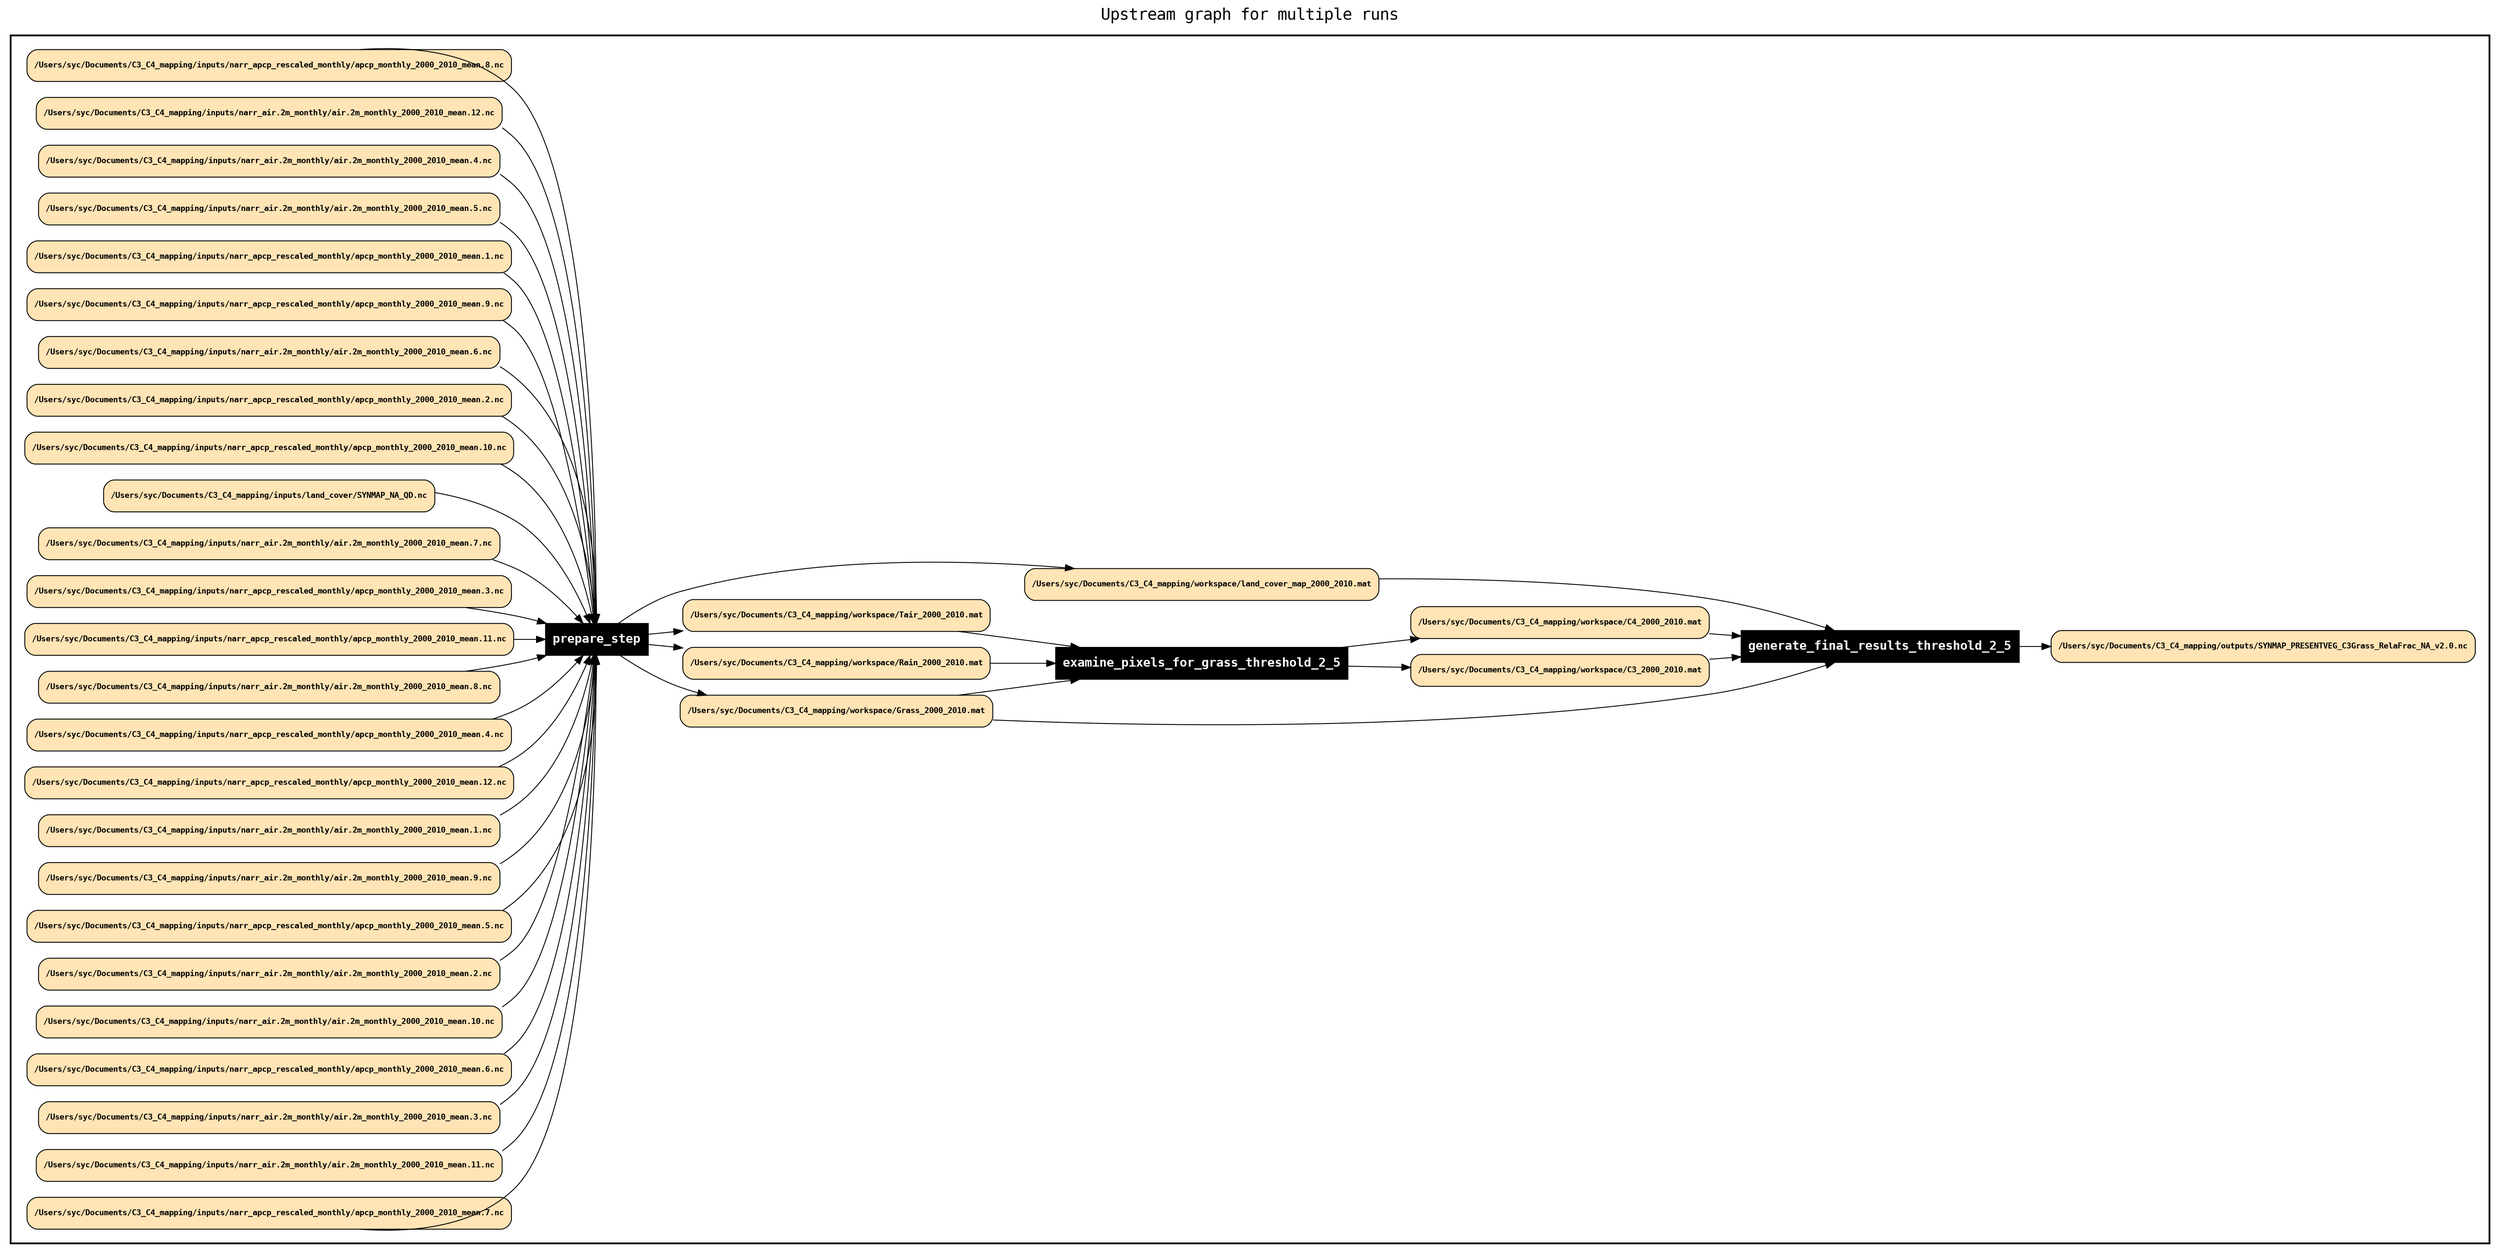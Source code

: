
digraph yw_data_view {
rankdir=LR
fontname=Courier; fontsize=18; labelloc=t
label="Upstream graph for multiple runs"
subgraph cluster_workflow { label=""; color=black; penwidth=2
subgraph cluster_workflow_inner { label=""; color=white
node[shape=box style=filled fillcolor="black" peripheries=1 fontname="Courier-Bold" fontcolor=white]
examine_pixels_for_grass_threshold_2_5
prepare_step
generate_final_results_threshold_2_5
node[shape=box style="rounded,filled" fillcolor="#FFE4B5" peripheries=1 fontname="Courier-Bold" fontsize=9 fontcolor=black]
"1CDD6CBC4B49343588641240FFC7D8D95E329C2443E02028A5D4DBC691296D49" [label="/Users/syc/Documents/C3_C4_mapping/inputs/narr_apcp_rescaled_monthly/apcp_monthly_2000_2010_mean.8.nc"]
"A95C36F1BEAA92D5AF6D64475233926ED75CB4AD5F712B3752E967D2397D3557" [label="/Users/syc/Documents/C3_C4_mapping/inputs/narr_air.2m_monthly/air.2m_monthly_2000_2010_mean.12.nc"]
"C8DBF4422E63F5C80AF7E448A9C8EF1E6BB2DDE0347E272B9A79A13275D5C65B" [label="/Users/syc/Documents/C3_C4_mapping/inputs/narr_air.2m_monthly/air.2m_monthly_2000_2010_mean.4.nc"]
"CD810700A529A9C5A19F493C967CE953016C0617E329F9F02BF63E4F8F147314" [label="/Users/syc/Documents/C3_C4_mapping/inputs/narr_air.2m_monthly/air.2m_monthly_2000_2010_mean.5.nc"]
"58C4CEFE49F168D954AC423E967370E1C14C7F4A7735DB77DD76D22BCF2517E4" [label="/Users/syc/Documents/C3_C4_mapping/inputs/narr_apcp_rescaled_monthly/apcp_monthly_2000_2010_mean.1.nc"]
"7905923272AF2C50A905C4A2EE4FA5FCCB11FC88C845F58F2DBB7994312F84B7" [label="/Users/syc/Documents/C3_C4_mapping/inputs/narr_apcp_rescaled_monthly/apcp_monthly_2000_2010_mean.9.nc"]
"E30030F5FB22D0F2539D35CC24D4F9D85BBD49F29877171B2EFAC52AEC38F47D" [label="/Users/syc/Documents/C3_C4_mapping/workspace/Rain_2000_2010.mat"]
"E30030F5FB22D0F2539D35CC24D4F9D85BBD49F29877171B2EFAC52AEC38F47D" [label="/Users/syc/Documents/C3_C4_mapping/workspace/Rain_2000_2010.mat"]
"E30030F5FB22D0F2539D35CC24D4F9D85BBD49F29877171B2EFAC52AEC38F47D" [label="/Users/syc/Documents/C3_C4_mapping/workspace/Rain_2000_2010.mat"]
"0C46DBB4A07906AF9F91F09E04919A90108FEE10453F096E1079841CAA0C001D" [label="/Users/syc/Documents/C3_C4_mapping/outputs/SYNMAP_PRESENTVEG_C3Grass_RelaFrac_NA_v2.0.nc"]
"8115888C619C2D8799EB5D1F66F3AC469BBD75536D17F50E3D400BB5E3581F47" [label="/Users/syc/Documents/C3_C4_mapping/workspace/Grass_2000_2010.mat"]
"8115888C619C2D8799EB5D1F66F3AC469BBD75536D17F50E3D400BB5E3581F47" [label="/Users/syc/Documents/C3_C4_mapping/workspace/Grass_2000_2010.mat"]
"8115888C619C2D8799EB5D1F66F3AC469BBD75536D17F50E3D400BB5E3581F47" [label="/Users/syc/Documents/C3_C4_mapping/workspace/Grass_2000_2010.mat"]
"8115888C619C2D8799EB5D1F66F3AC469BBD75536D17F50E3D400BB5E3581F47" [label="/Users/syc/Documents/C3_C4_mapping/workspace/Grass_2000_2010.mat"]
"8115888C619C2D8799EB5D1F66F3AC469BBD75536D17F50E3D400BB5E3581F47" [label="/Users/syc/Documents/C3_C4_mapping/workspace/Grass_2000_2010.mat"]
"3606623B1031344BAD21823733C6F45E9950C1D2BC092DF3C02A84606E162B81" [label="/Users/syc/Documents/C3_C4_mapping/inputs/narr_air.2m_monthly/air.2m_monthly_2000_2010_mean.6.nc"]
"5B33CD6DE4C825B6EE8F447DB0047E78E4F4E33DFB0D56723BA614C622EEB470" [label="/Users/syc/Documents/C3_C4_mapping/inputs/narr_apcp_rescaled_monthly/apcp_monthly_2000_2010_mean.2.nc"]
"6FDA536154E1D8843433E2779D96D0F0DB882A0FE208128CF05F2711C1A27CC5" [label="/Users/syc/Documents/C3_C4_mapping/inputs/narr_apcp_rescaled_monthly/apcp_monthly_2000_2010_mean.10.nc"]
"146CAEDE18E76B699FBC69AD01A4768889358957CB5EE470002CD1B8AB96FB0D" [label="/Users/syc/Documents/C3_C4_mapping/inputs/land_cover/SYNMAP_NA_QD.nc"]
"9CEB2AC2702DF4A80950CA1347691DEC62F0F9B32DA25B6DB42F6E4A15AAE980" [label="/Users/syc/Documents/C3_C4_mapping/inputs/narr_air.2m_monthly/air.2m_monthly_2000_2010_mean.7.nc"]
"C53FA0776E9D38564ECBD29F09E8DEAF3ACC8B4499298E15A73C007D7B805C32" [label="/Users/syc/Documents/C3_C4_mapping/inputs/narr_apcp_rescaled_monthly/apcp_monthly_2000_2010_mean.3.nc"]
"2EF6924F4824E33DC3785E76EB4BA4CC3B719C720C47E50CB03DA763019C95AE" [label="/Users/syc/Documents/C3_C4_mapping/inputs/narr_apcp_rescaled_monthly/apcp_monthly_2000_2010_mean.11.nc"]
"6D5586A1EE8628DB8CA0909E7876442ABA813C31698B9FC11A13AFAF37444CCB" [label="/Users/syc/Documents/C3_C4_mapping/inputs/narr_air.2m_monthly/air.2m_monthly_2000_2010_mean.8.nc"]
"BF613CC21E5139F3F56FEDE81FB457614E2DDDF3D17D7FCFDB245F5030E040EF" [label="/Users/syc/Documents/C3_C4_mapping/inputs/narr_apcp_rescaled_monthly/apcp_monthly_2000_2010_mean.4.nc"]
"D5821A7D33D9945DA78C5538D6254F0A0039856ACF4C45640E8C8BAC0B61F41A" [label="/Users/syc/Documents/C3_C4_mapping/inputs/narr_apcp_rescaled_monthly/apcp_monthly_2000_2010_mean.12.nc"]
"63C4ECEF94847C23631F3310218BAE1EAE3B05C011247335F6A9E55BA9D37E58" [label="/Users/syc/Documents/C3_C4_mapping/inputs/narr_air.2m_monthly/air.2m_monthly_2000_2010_mean.1.nc"]
"EDC855FCB78B3EC39587E754363E68455EFCBCB2DF2EB83F6F1F595184D1152C" [label="/Users/syc/Documents/C3_C4_mapping/inputs/narr_air.2m_monthly/air.2m_monthly_2000_2010_mean.9.nc"]
"A691D2A9283F29CF817D7EF4345275E85EF0FE62D0FD74A87026E8C34DB82732" [label="/Users/syc/Documents/C3_C4_mapping/inputs/narr_apcp_rescaled_monthly/apcp_monthly_2000_2010_mean.5.nc"]
"88749C888762E88A5DD548502830328D7AB4804245C20C4B8594CE173B44F603" [label="/Users/syc/Documents/C3_C4_mapping/inputs/narr_air.2m_monthly/air.2m_monthly_2000_2010_mean.2.nc"]
"EBB49302CBEF26B0CA8AEF8483C69E9FE80532F4DFB3A9BD98C600324A43F6C3" [label="/Users/syc/Documents/C3_C4_mapping/inputs/narr_air.2m_monthly/air.2m_monthly_2000_2010_mean.10.nc"]
"A806C3DBAE01848D744C05997CD57B19EA6952CBDB7DEE3E39447864A8A8EE74" [label="/Users/syc/Documents/C3_C4_mapping/inputs/narr_apcp_rescaled_monthly/apcp_monthly_2000_2010_mean.6.nc"]
"65DD1DF1967A1CEFDFEDD27758298E7E0D597466C10C01A23597BD669A7CB887" [label="/Users/syc/Documents/C3_C4_mapping/workspace/land_cover_map_2000_2010.mat"]
"65DD1DF1967A1CEFDFEDD27758298E7E0D597466C10C01A23597BD669A7CB887" [label="/Users/syc/Documents/C3_C4_mapping/workspace/land_cover_map_2000_2010.mat"]
"65DD1DF1967A1CEFDFEDD27758298E7E0D597466C10C01A23597BD669A7CB887" [label="/Users/syc/Documents/C3_C4_mapping/workspace/land_cover_map_2000_2010.mat"]
"70BDC55B1CB42B3F2C4ECE8544E84C6B46FD3A190D028162B33A653544691E64" [label="/Users/syc/Documents/C3_C4_mapping/workspace/C3_2000_2010.mat"]
"70BDC55B1CB42B3F2C4ECE8544E84C6B46FD3A190D028162B33A653544691E64" [label="/Users/syc/Documents/C3_C4_mapping/workspace/C3_2000_2010.mat"]
"DB290F1948C36B5B58221B2AA19FB5D35C4C836020B0FD2E7F3358D0357C9E12" [label="/Users/syc/Documents/C3_C4_mapping/inputs/narr_air.2m_monthly/air.2m_monthly_2000_2010_mean.3.nc"]
"830C305341047E53FA500D47C18E3A60FC017853E6290EE907615CA4296F1A85" [label="/Users/syc/Documents/C3_C4_mapping/inputs/narr_air.2m_monthly/air.2m_monthly_2000_2010_mean.11.nc"]
"7918730F93CD56CE2C6242CF812287ABC460A990576A5E1355ED89C61196F7EA" [label="/Users/syc/Documents/C3_C4_mapping/inputs/narr_apcp_rescaled_monthly/apcp_monthly_2000_2010_mean.7.nc"]
"656CC995E1A12D144D9B64AF03AB0A8D7C17EC343C7EABFC0D6044AAF4FEB200" [label="/Users/syc/Documents/C3_C4_mapping/workspace/Tair_2000_2010.mat"]
"656CC995E1A12D144D9B64AF03AB0A8D7C17EC343C7EABFC0D6044AAF4FEB200" [label="/Users/syc/Documents/C3_C4_mapping/workspace/Tair_2000_2010.mat"]
"656CC995E1A12D144D9B64AF03AB0A8D7C17EC343C7EABFC0D6044AAF4FEB200" [label="/Users/syc/Documents/C3_C4_mapping/workspace/Tair_2000_2010.mat"]
"E614BAC90E95D162AB82B832C7607B60E6FDBF2C4A3D95AEB99F4AE27F142965" [label="/Users/syc/Documents/C3_C4_mapping/workspace/C4_2000_2010.mat"]
"E614BAC90E95D162AB82B832C7607B60E6FDBF2C4A3D95AEB99F4AE27F142965" [label="/Users/syc/Documents/C3_C4_mapping/workspace/C4_2000_2010.mat"]
}}
"C53FA0776E9D38564ECBD29F09E8DEAF3ACC8B4499298E15A73C007D7B805C32" -> "prepare_step"
"9CEB2AC2702DF4A80950CA1347691DEC62F0F9B32DA25B6DB42F6E4A15AAE980" -> "prepare_step"
"146CAEDE18E76B699FBC69AD01A4768889358957CB5EE470002CD1B8AB96FB0D" -> "prepare_step"
"2EF6924F4824E33DC3785E76EB4BA4CC3B719C720C47E50CB03DA763019C95AE" -> "prepare_step"
"BF613CC21E5139F3F56FEDE81FB457614E2DDDF3D17D7FCFDB245F5030E040EF" -> "prepare_step"
"6D5586A1EE8628DB8CA0909E7876442ABA813C31698B9FC11A13AFAF37444CCB" -> "prepare_step"
"D5821A7D33D9945DA78C5538D6254F0A0039856ACF4C45640E8C8BAC0B61F41A" -> "prepare_step"
"A691D2A9283F29CF817D7EF4345275E85EF0FE62D0FD74A87026E8C34DB82732" -> "prepare_step"
"EDC855FCB78B3EC39587E754363E68455EFCBCB2DF2EB83F6F1F595184D1152C" -> "prepare_step"
"63C4ECEF94847C23631F3310218BAE1EAE3B05C011247335F6A9E55BA9D37E58" -> "prepare_step"
"A806C3DBAE01848D744C05997CD57B19EA6952CBDB7DEE3E39447864A8A8EE74" -> "prepare_step"
"EBB49302CBEF26B0CA8AEF8483C69E9FE80532F4DFB3A9BD98C600324A43F6C3" -> "prepare_step"
"88749C888762E88A5DD548502830328D7AB4804245C20C4B8594CE173B44F603" -> "prepare_step"
"65DD1DF1967A1CEFDFEDD27758298E7E0D597466C10C01A23597BD669A7CB887" -> "generate_final_results_threshold_2_5"
"70BDC55B1CB42B3F2C4ECE8544E84C6B46FD3A190D028162B33A653544691E64" -> "generate_final_results_threshold_2_5"
"7918730F93CD56CE2C6242CF812287ABC460A990576A5E1355ED89C61196F7EA" -> "prepare_step"
"830C305341047E53FA500D47C18E3A60FC017853E6290EE907615CA4296F1A85" -> "prepare_step"
"DB290F1948C36B5B58221B2AA19FB5D35C4C836020B0FD2E7F3358D0357C9E12" -> "prepare_step"
"E614BAC90E95D162AB82B832C7607B60E6FDBF2C4A3D95AEB99F4AE27F142965" -> "generate_final_results_threshold_2_5"
"656CC995E1A12D144D9B64AF03AB0A8D7C17EC343C7EABFC0D6044AAF4FEB200" -> "examine_pixels_for_grass_threshold_2_5"
"1CDD6CBC4B49343588641240FFC7D8D95E329C2443E02028A5D4DBC691296D49" -> "prepare_step"
"A95C36F1BEAA92D5AF6D64475233926ED75CB4AD5F712B3752E967D2397D3557" -> "prepare_step"
"C8DBF4422E63F5C80AF7E448A9C8EF1E6BB2DDE0347E272B9A79A13275D5C65B" -> "prepare_step"
"7905923272AF2C50A905C4A2EE4FA5FCCB11FC88C845F58F2DBB7994312F84B7" -> "prepare_step"
"58C4CEFE49F168D954AC423E967370E1C14C7F4A7735DB77DD76D22BCF2517E4" -> "prepare_step"
"CD810700A529A9C5A19F493C967CE953016C0617E329F9F02BF63E4F8F147314" -> "prepare_step"
"E30030F5FB22D0F2539D35CC24D4F9D85BBD49F29877171B2EFAC52AEC38F47D" -> "examine_pixels_for_grass_threshold_2_5"
"6FDA536154E1D8843433E2779D96D0F0DB882A0FE208128CF05F2711C1A27CC5" -> "prepare_step"
"5B33CD6DE4C825B6EE8F447DB0047E78E4F4E33DFB0D56723BA614C622EEB470" -> "prepare_step"
"3606623B1031344BAD21823733C6F45E9950C1D2BC092DF3C02A84606E162B81" -> "prepare_step"
"8115888C619C2D8799EB5D1F66F3AC469BBD75536D17F50E3D400BB5E3581F47" -> "generate_final_results_threshold_2_5"
"8115888C619C2D8799EB5D1F66F3AC469BBD75536D17F50E3D400BB5E3581F47" -> "examine_pixels_for_grass_threshold_2_5"
"prepare_step" -> "E30030F5FB22D0F2539D35CC24D4F9D85BBD49F29877171B2EFAC52AEC38F47D"
"generate_final_results_threshold_2_5" -> "0C46DBB4A07906AF9F91F09E04919A90108FEE10453F096E1079841CAA0C001D"
"prepare_step" -> "8115888C619C2D8799EB5D1F66F3AC469BBD75536D17F50E3D400BB5E3581F47"
"prepare_step" -> "65DD1DF1967A1CEFDFEDD27758298E7E0D597466C10C01A23597BD669A7CB887"
"examine_pixels_for_grass_threshold_2_5" -> "70BDC55B1CB42B3F2C4ECE8544E84C6B46FD3A190D028162B33A653544691E64"
"prepare_step" -> "656CC995E1A12D144D9B64AF03AB0A8D7C17EC343C7EABFC0D6044AAF4FEB200"
"examine_pixels_for_grass_threshold_2_5" -> "E614BAC90E95D162AB82B832C7607B60E6FDBF2C4A3D95AEB99F4AE27F142965"
}

